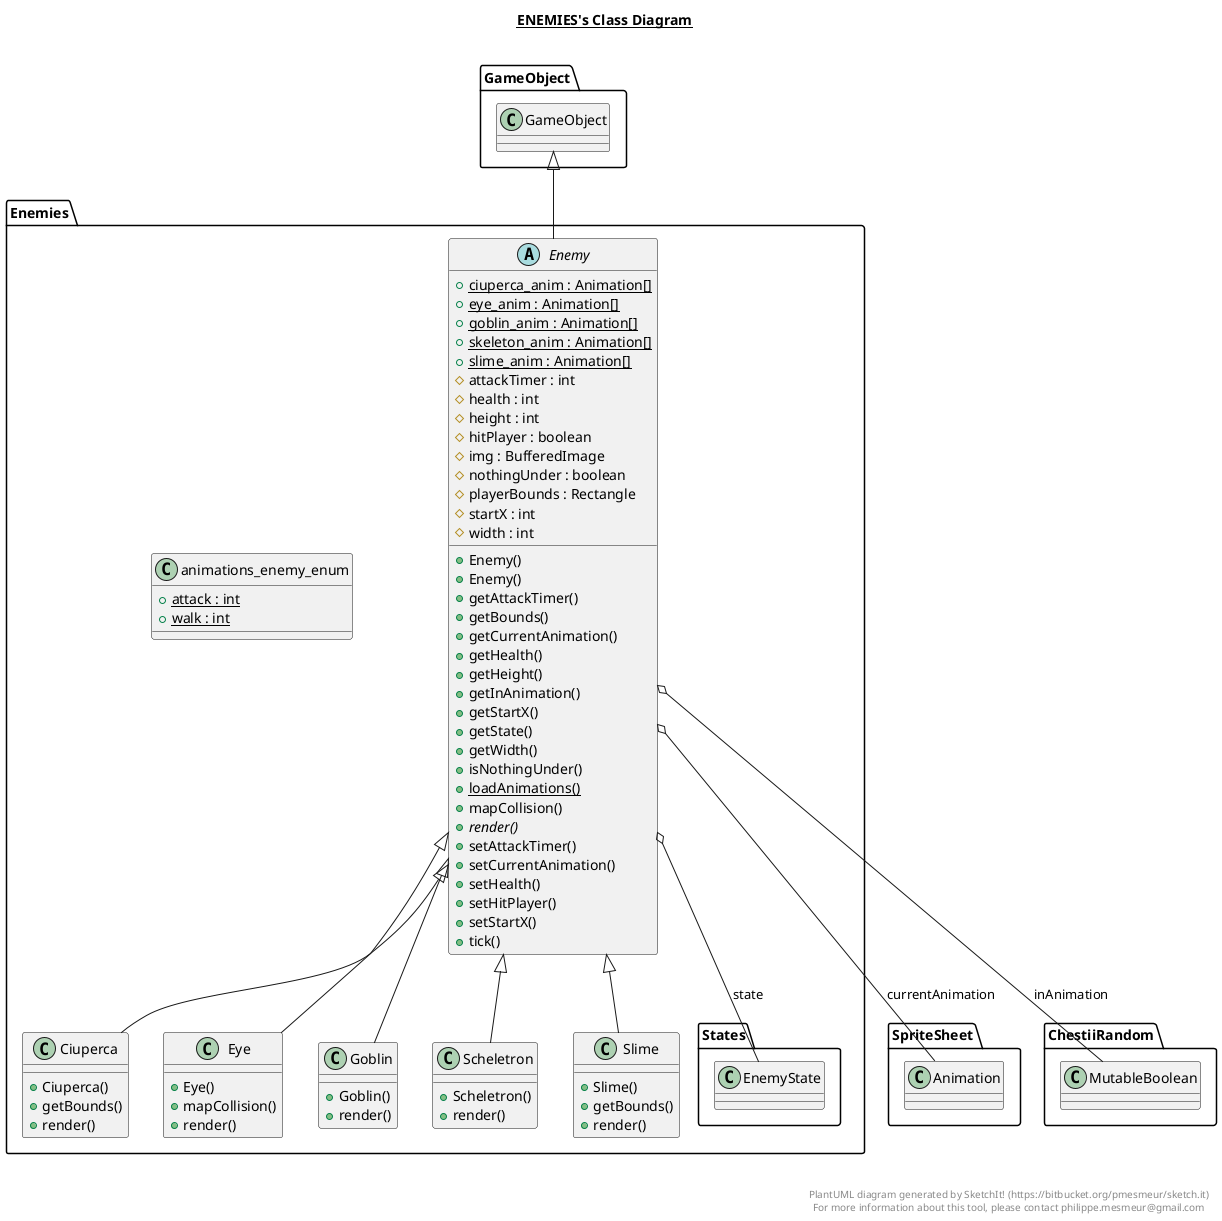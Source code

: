 @startuml

title __ENEMIES's Class Diagram__\n

  namespace Enemies {
    class Enemies.Ciuperca {
        + Ciuperca()
        + getBounds()
        + render()
    }
  }
  

  namespace Enemies {
    abstract class Enemies.Enemy {
        {static} + ciuperca_anim : Animation[]
        {static} + eye_anim : Animation[]
        {static} + goblin_anim : Animation[]
        {static} + skeleton_anim : Animation[]
        {static} + slime_anim : Animation[]
        # attackTimer : int
        # health : int
        # height : int
        # hitPlayer : boolean
        # img : BufferedImage
        # nothingUnder : boolean
        # playerBounds : Rectangle
        # startX : int
        # width : int
        + Enemy()
        + Enemy()
        + getAttackTimer()
        + getBounds()
        + getCurrentAnimation()
        + getHealth()
        + getHeight()
        + getInAnimation()
        + getStartX()
        + getState()
        + getWidth()
        + isNothingUnder()
        {static} + loadAnimations()
        + mapCollision()
        {abstract} + render()
        + setAttackTimer()
        + setCurrentAnimation()
        + setHealth()
        + setHitPlayer()
        + setStartX()
        + tick()
    }
  }
  

  namespace Enemies {
    class Enemies.Eye {
        + Eye()
        + mapCollision()
        + render()
    }
  }
  

  namespace Enemies {
    class Enemies.Goblin {
        + Goblin()
        + render()
    }
  }
  

  namespace Enemies {
    class Enemies.Scheletron {
        + Scheletron()
        + render()
    }
  }
  

  namespace Enemies {
    class Enemies.Slime {
        + Slime()
        + getBounds()
        + render()
    }
  }
  

  namespace Enemies {
    class Enemies.animations_enemy_enum {
        {static} + attack : int
        {static} + walk : int
    }
  }
  

  Enemies.Ciuperca -up-|> Enemies.Enemy
  Enemies.Enemy -up-|> GameObject.GameObject
  Enemies.Enemy o-- SpriteSheet.Animation : currentAnimation
  Enemies.Enemy o-- ChestiiRandom.MutableBoolean : inAnimation
  Enemies.Enemy o-- Enemies.States.EnemyState : state
  Enemies.Eye -up-|> Enemies.Enemy
  Enemies.Goblin -up-|> Enemies.Enemy
  Enemies.Scheletron -up-|> Enemies.Enemy
  Enemies.Slime -up-|> Enemies.Enemy


right footer


PlantUML diagram generated by SketchIt! (https://bitbucket.org/pmesmeur/sketch.it)
For more information about this tool, please contact philippe.mesmeur@gmail.com
endfooter

@enduml
